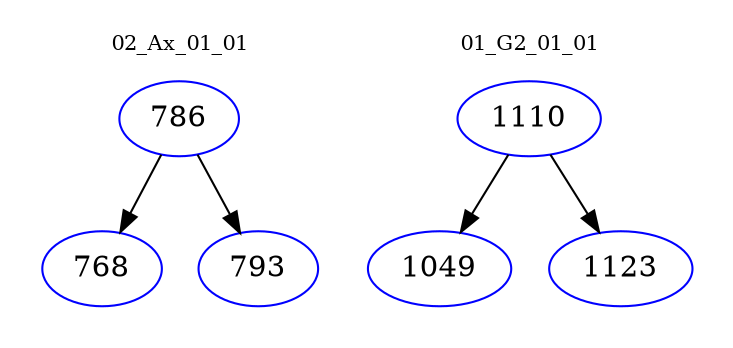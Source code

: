 digraph{
subgraph cluster_0 {
color = white
label = "02_Ax_01_01";
fontsize=10;
T0_786 [label="786", color="blue"]
T0_786 -> T0_768 [color="black"]
T0_768 [label="768", color="blue"]
T0_786 -> T0_793 [color="black"]
T0_793 [label="793", color="blue"]
}
subgraph cluster_1 {
color = white
label = "01_G2_01_01";
fontsize=10;
T1_1110 [label="1110", color="blue"]
T1_1110 -> T1_1049 [color="black"]
T1_1049 [label="1049", color="blue"]
T1_1110 -> T1_1123 [color="black"]
T1_1123 [label="1123", color="blue"]
}
}
